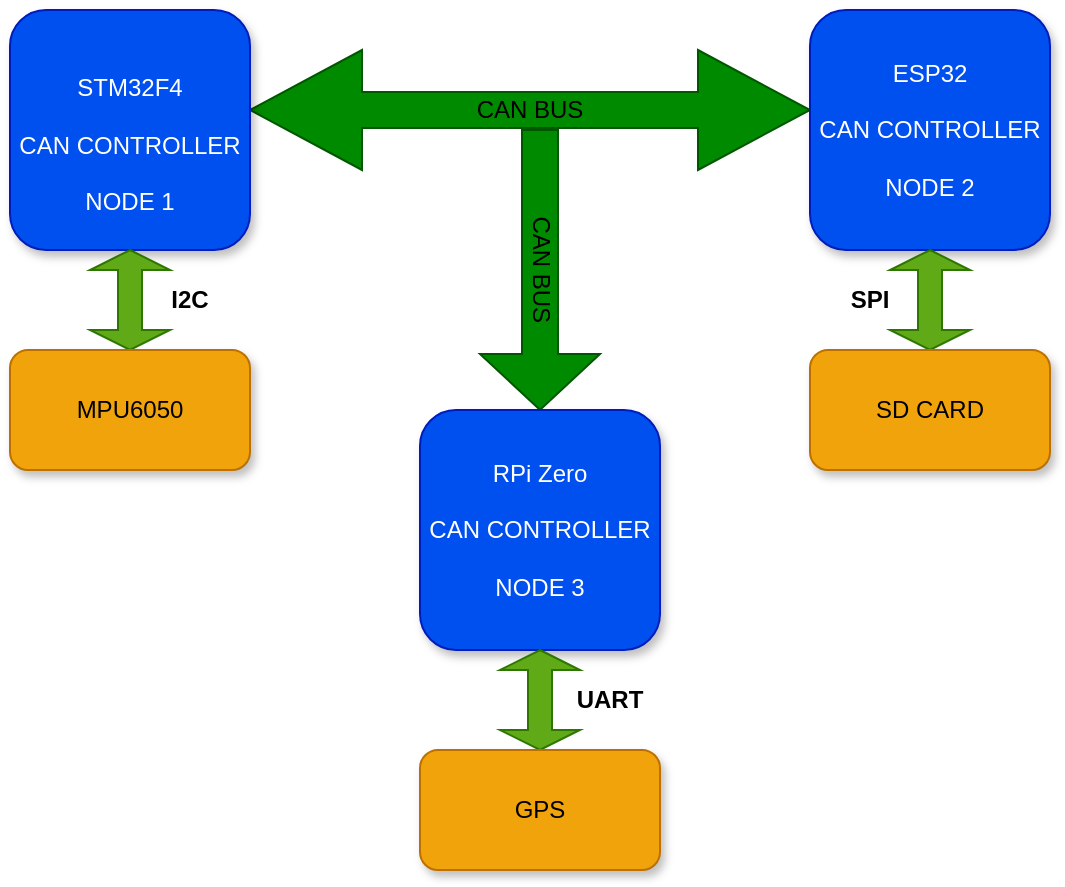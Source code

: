 <mxfile>
    <diagram id="wX0M2i4DLkPoQWqwpA1D" name="Page-1">
        <mxGraphModel dx="564" dy="478" grid="1" gridSize="10" guides="1" tooltips="1" connect="1" arrows="1" fold="1" page="1" pageScale="1" pageWidth="850" pageHeight="1100" background="#ffffff" math="0" shadow="0">
            <root>
                <mxCell id="0"/>
                <mxCell id="1" parent="0"/>
                <mxCell id="26" value="" style="shape=doubleArrow;whiteSpace=wrap;html=1;fillColor=#008a00;strokeColor=#005700;fontColor=#ffffff;" parent="1" vertex="1">
                    <mxGeometry x="180" y="50" width="280" height="60" as="geometry"/>
                </mxCell>
                <mxCell id="10" value="" style="shape=singleArrow;direction=north;whiteSpace=wrap;html=1;flipH=1;flipV=1;fillColor=#008a00;strokeColor=#005700;fontColor=#ffffff;" parent="1" vertex="1">
                    <mxGeometry x="295" y="90" width="60" height="140" as="geometry"/>
                </mxCell>
                <mxCell id="21" value="CAN BUS" style="text;html=1;strokeColor=none;fillColor=none;align=center;verticalAlign=middle;whiteSpace=wrap;rounded=0;direction=south;labelPosition=center;verticalLabelPosition=middle;rotation=90;" parent="1" vertex="1">
                    <mxGeometry x="290.63" y="149.38" width="68.75" height="20" as="geometry"/>
                </mxCell>
                <mxCell id="2" value="&lt;br&gt;STM32F4&lt;br&gt;&lt;br&gt;CAN CONTROLLER&lt;br&gt;&lt;br&gt;NODE 1" style="rounded=1;whiteSpace=wrap;html=1;fillColor=#0050ef;strokeColor=#001DBC;fontColor=#ffffff;shadow=1;" parent="1" vertex="1">
                    <mxGeometry x="60" y="30" width="120" height="120" as="geometry"/>
                </mxCell>
                <mxCell id="3" value="ESP32&lt;br&gt;&lt;br&gt;CAN CONTROLLER&lt;br&gt;&lt;br&gt;NODE 2" style="rounded=1;whiteSpace=wrap;html=1;fillColor=#0050ef;strokeColor=#001DBC;fontColor=#ffffff;sketch=0;glass=0;shadow=1;" parent="1" vertex="1">
                    <mxGeometry x="460" y="30" width="120" height="120" as="geometry"/>
                </mxCell>
                <mxCell id="4" value="RPi Zero&lt;br&gt;&lt;br&gt;CAN CONTROLLER&lt;br&gt;&lt;br&gt;NODE 3" style="rounded=1;whiteSpace=wrap;html=1;fillColor=#0050ef;strokeColor=#001DBC;fontColor=#ffffff;shadow=1;" parent="1" vertex="1">
                    <mxGeometry x="265" y="230" width="120" height="120" as="geometry"/>
                </mxCell>
                <mxCell id="12" value="" style="shape=doubleArrow;whiteSpace=wrap;html=1;direction=south;fillColor=#60a917;strokeColor=#2D7600;fontColor=#ffffff;" parent="1" vertex="1">
                    <mxGeometry x="100" y="150" width="40" height="50" as="geometry"/>
                </mxCell>
                <mxCell id="13" value="" style="shape=doubleArrow;whiteSpace=wrap;html=1;direction=south;fillColor=#60a917;strokeColor=#2D7600;fontColor=#ffffff;" parent="1" vertex="1">
                    <mxGeometry x="500" y="150" width="40" height="50" as="geometry"/>
                </mxCell>
                <mxCell id="14" value="" style="shape=doubleArrow;whiteSpace=wrap;html=1;direction=south;fillColor=#60a917;strokeColor=#2D7600;fontColor=#ffffff;" parent="1" vertex="1">
                    <mxGeometry x="305" y="350" width="40" height="50" as="geometry"/>
                </mxCell>
                <mxCell id="15" value="MPU6050" style="rounded=1;whiteSpace=wrap;html=1;fillColor=#f0a30a;strokeColor=#BD7000;fontColor=#000000;shadow=1;" parent="1" vertex="1">
                    <mxGeometry x="60" y="200" width="120" height="60" as="geometry"/>
                </mxCell>
                <mxCell id="16" value="I2C" style="text;html=1;strokeColor=none;fillColor=none;align=center;verticalAlign=middle;whiteSpace=wrap;rounded=0;labelBorderColor=none;labelBackgroundColor=none;fontColor=#000000;fontStyle=1" parent="1" vertex="1">
                    <mxGeometry x="130" y="165" width="40" height="20" as="geometry"/>
                </mxCell>
                <mxCell id="17" value="SD CARD" style="rounded=1;whiteSpace=wrap;html=1;fillColor=#f0a30a;strokeColor=#BD7000;fontColor=#000000;shadow=1;" parent="1" vertex="1">
                    <mxGeometry x="460" y="200" width="120" height="60" as="geometry"/>
                </mxCell>
                <mxCell id="18" value="SPI" style="text;html=1;align=center;verticalAlign=middle;whiteSpace=wrap;rounded=0;labelBackgroundColor=none;fontColor=#000000;fontStyle=1" parent="1" vertex="1">
                    <mxGeometry x="470" y="165" width="40" height="20" as="geometry"/>
                </mxCell>
                <mxCell id="19" value="UART" style="text;html=1;strokeColor=none;fillColor=none;align=center;verticalAlign=middle;whiteSpace=wrap;rounded=0;labelBackgroundColor=none;fontColor=#000000;fontStyle=1" parent="1" vertex="1">
                    <mxGeometry x="340" y="365" width="40" height="20" as="geometry"/>
                </mxCell>
                <mxCell id="11" value="CAN BUS" style="text;html=1;strokeColor=none;align=center;verticalAlign=middle;whiteSpace=wrap;rounded=0;" parent="1" vertex="1">
                    <mxGeometry x="290" y="70" width="60" height="20" as="geometry"/>
                </mxCell>
                <mxCell id="23" value="GPS" style="rounded=1;whiteSpace=wrap;html=1;fillColor=#f0a30a;strokeColor=#BD7000;fontColor=#000000;shadow=1;" parent="1" vertex="1">
                    <mxGeometry x="265" y="400" width="120" height="60" as="geometry"/>
                </mxCell>
            </root>
        </mxGraphModel>
    </diagram>
</mxfile>